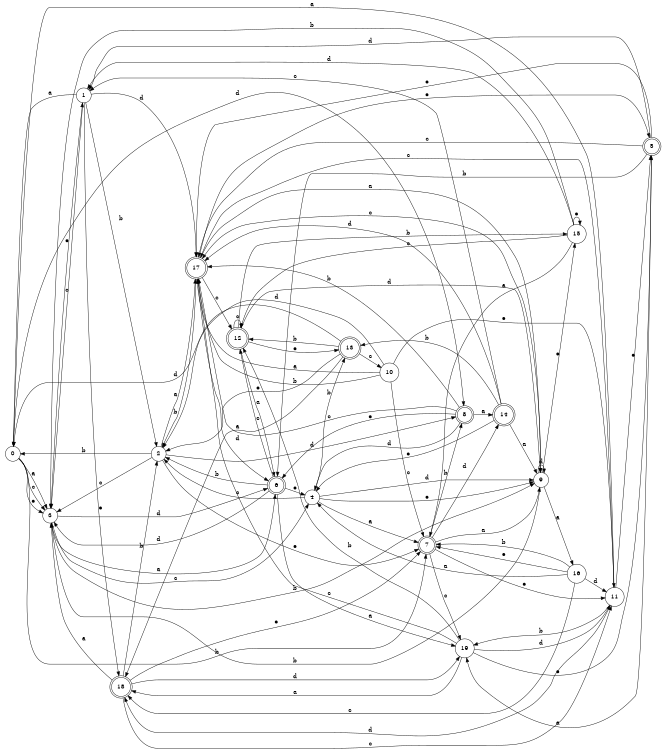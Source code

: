 digraph n16_2 {
__start0 [label="" shape="none"];

rankdir=LR;
size="8,5";

s0 [style="filled", color="black", fillcolor="white" shape="circle", label="0"];
s1 [style="filled", color="black", fillcolor="white" shape="circle", label="1"];
s2 [style="filled", color="black", fillcolor="white" shape="circle", label="2"];
s3 [style="filled", color="black", fillcolor="white" shape="circle", label="3"];
s4 [style="filled", color="black", fillcolor="white" shape="circle", label="4"];
s5 [style="rounded,filled", color="black", fillcolor="white" shape="doublecircle", label="5"];
s6 [style="rounded,filled", color="black", fillcolor="white" shape="doublecircle", label="6"];
s7 [style="rounded,filled", color="black", fillcolor="white" shape="doublecircle", label="7"];
s8 [style="rounded,filled", color="black", fillcolor="white" shape="doublecircle", label="8"];
s9 [style="filled", color="black", fillcolor="white" shape="circle", label="9"];
s10 [style="filled", color="black", fillcolor="white" shape="circle", label="10"];
s11 [style="filled", color="black", fillcolor="white" shape="circle", label="11"];
s12 [style="rounded,filled", color="black", fillcolor="white" shape="doublecircle", label="12"];
s13 [style="rounded,filled", color="black", fillcolor="white" shape="doublecircle", label="13"];
s14 [style="rounded,filled", color="black", fillcolor="white" shape="doublecircle", label="14"];
s15 [style="filled", color="black", fillcolor="white" shape="circle", label="15"];
s16 [style="filled", color="black", fillcolor="white" shape="circle", label="16"];
s17 [style="rounded,filled", color="black", fillcolor="white" shape="doublecircle", label="17"];
s18 [style="rounded,filled", color="black", fillcolor="white" shape="doublecircle", label="18"];
s19 [style="filled", color="black", fillcolor="white" shape="circle", label="19"];
s0 -> s3 [label="a"];
s0 -> s7 [label="b"];
s0 -> s3 [label="c"];
s0 -> s8 [label="d"];
s0 -> s3 [label="e"];
s1 -> s0 [label="a"];
s1 -> s2 [label="b"];
s1 -> s3 [label="c"];
s1 -> s17 [label="d"];
s1 -> s18 [label="e"];
s2 -> s17 [label="a"];
s2 -> s0 [label="b"];
s2 -> s3 [label="c"];
s2 -> s8 [label="d"];
s2 -> s7 [label="e"];
s3 -> s6 [label="a"];
s3 -> s9 [label="b"];
s3 -> s4 [label="c"];
s3 -> s6 [label="d"];
s3 -> s1 [label="e"];
s4 -> s7 [label="a"];
s4 -> s13 [label="b"];
s4 -> s2 [label="c"];
s4 -> s9 [label="d"];
s4 -> s9 [label="e"];
s5 -> s19 [label="a"];
s5 -> s6 [label="b"];
s5 -> s17 [label="c"];
s5 -> s1 [label="d"];
s5 -> s17 [label="e"];
s6 -> s19 [label="a"];
s6 -> s2 [label="b"];
s6 -> s12 [label="c"];
s6 -> s3 [label="d"];
s6 -> s4 [label="e"];
s7 -> s9 [label="a"];
s7 -> s8 [label="b"];
s7 -> s19 [label="c"];
s7 -> s14 [label="d"];
s7 -> s11 [label="e"];
s8 -> s14 [label="a"];
s8 -> s17 [label="b"];
s8 -> s17 [label="c"];
s8 -> s4 [label="d"];
s8 -> s6 [label="e"];
s9 -> s16 [label="a"];
s9 -> s3 [label="b"];
s9 -> s17 [label="c"];
s9 -> s9 [label="d"];
s9 -> s15 [label="e"];
s10 -> s17 [label="a"];
s10 -> s17 [label="b"];
s10 -> s7 [label="c"];
s10 -> s2 [label="d"];
s10 -> s11 [label="e"];
s11 -> s0 [label="a"];
s11 -> s19 [label="b"];
s11 -> s17 [label="c"];
s11 -> s18 [label="d"];
s11 -> s5 [label="e"];
s12 -> s6 [label="a"];
s12 -> s15 [label="b"];
s12 -> s12 [label="c"];
s12 -> s9 [label="d"];
s12 -> s13 [label="e"];
s13 -> s18 [label="a"];
s13 -> s12 [label="b"];
s13 -> s10 [label="c"];
s13 -> s0 [label="d"];
s13 -> s2 [label="e"];
s14 -> s9 [label="a"];
s14 -> s13 [label="b"];
s14 -> s1 [label="c"];
s14 -> s17 [label="d"];
s14 -> s4 [label="e"];
s15 -> s7 [label="a"];
s15 -> s3 [label="b"];
s15 -> s12 [label="c"];
s15 -> s1 [label="d"];
s15 -> s15 [label="e"];
s16 -> s4 [label="a"];
s16 -> s7 [label="b"];
s16 -> s18 [label="c"];
s16 -> s11 [label="d"];
s16 -> s7 [label="e"];
s17 -> s9 [label="a"];
s17 -> s2 [label="b"];
s17 -> s12 [label="c"];
s17 -> s6 [label="d"];
s17 -> s5 [label="e"];
s18 -> s3 [label="a"];
s18 -> s2 [label="b"];
s18 -> s11 [label="c"];
s18 -> s19 [label="d"];
s18 -> s7 [label="e"];
s19 -> s18 [label="a"];
s19 -> s12 [label="b"];
s19 -> s17 [label="c"];
s19 -> s11 [label="d"];
s19 -> s5 [label="e"];

}